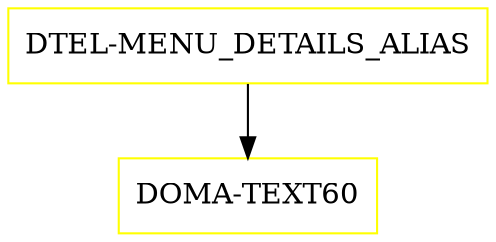 digraph G {
  "DTEL-MENU_DETAILS_ALIAS" [shape=box,color=yellow];
  "DOMA-TEXT60" [shape=box,color=yellow,URL="./DOMA_TEXT60.html"];
  "DTEL-MENU_DETAILS_ALIAS" -> "DOMA-TEXT60";
}
